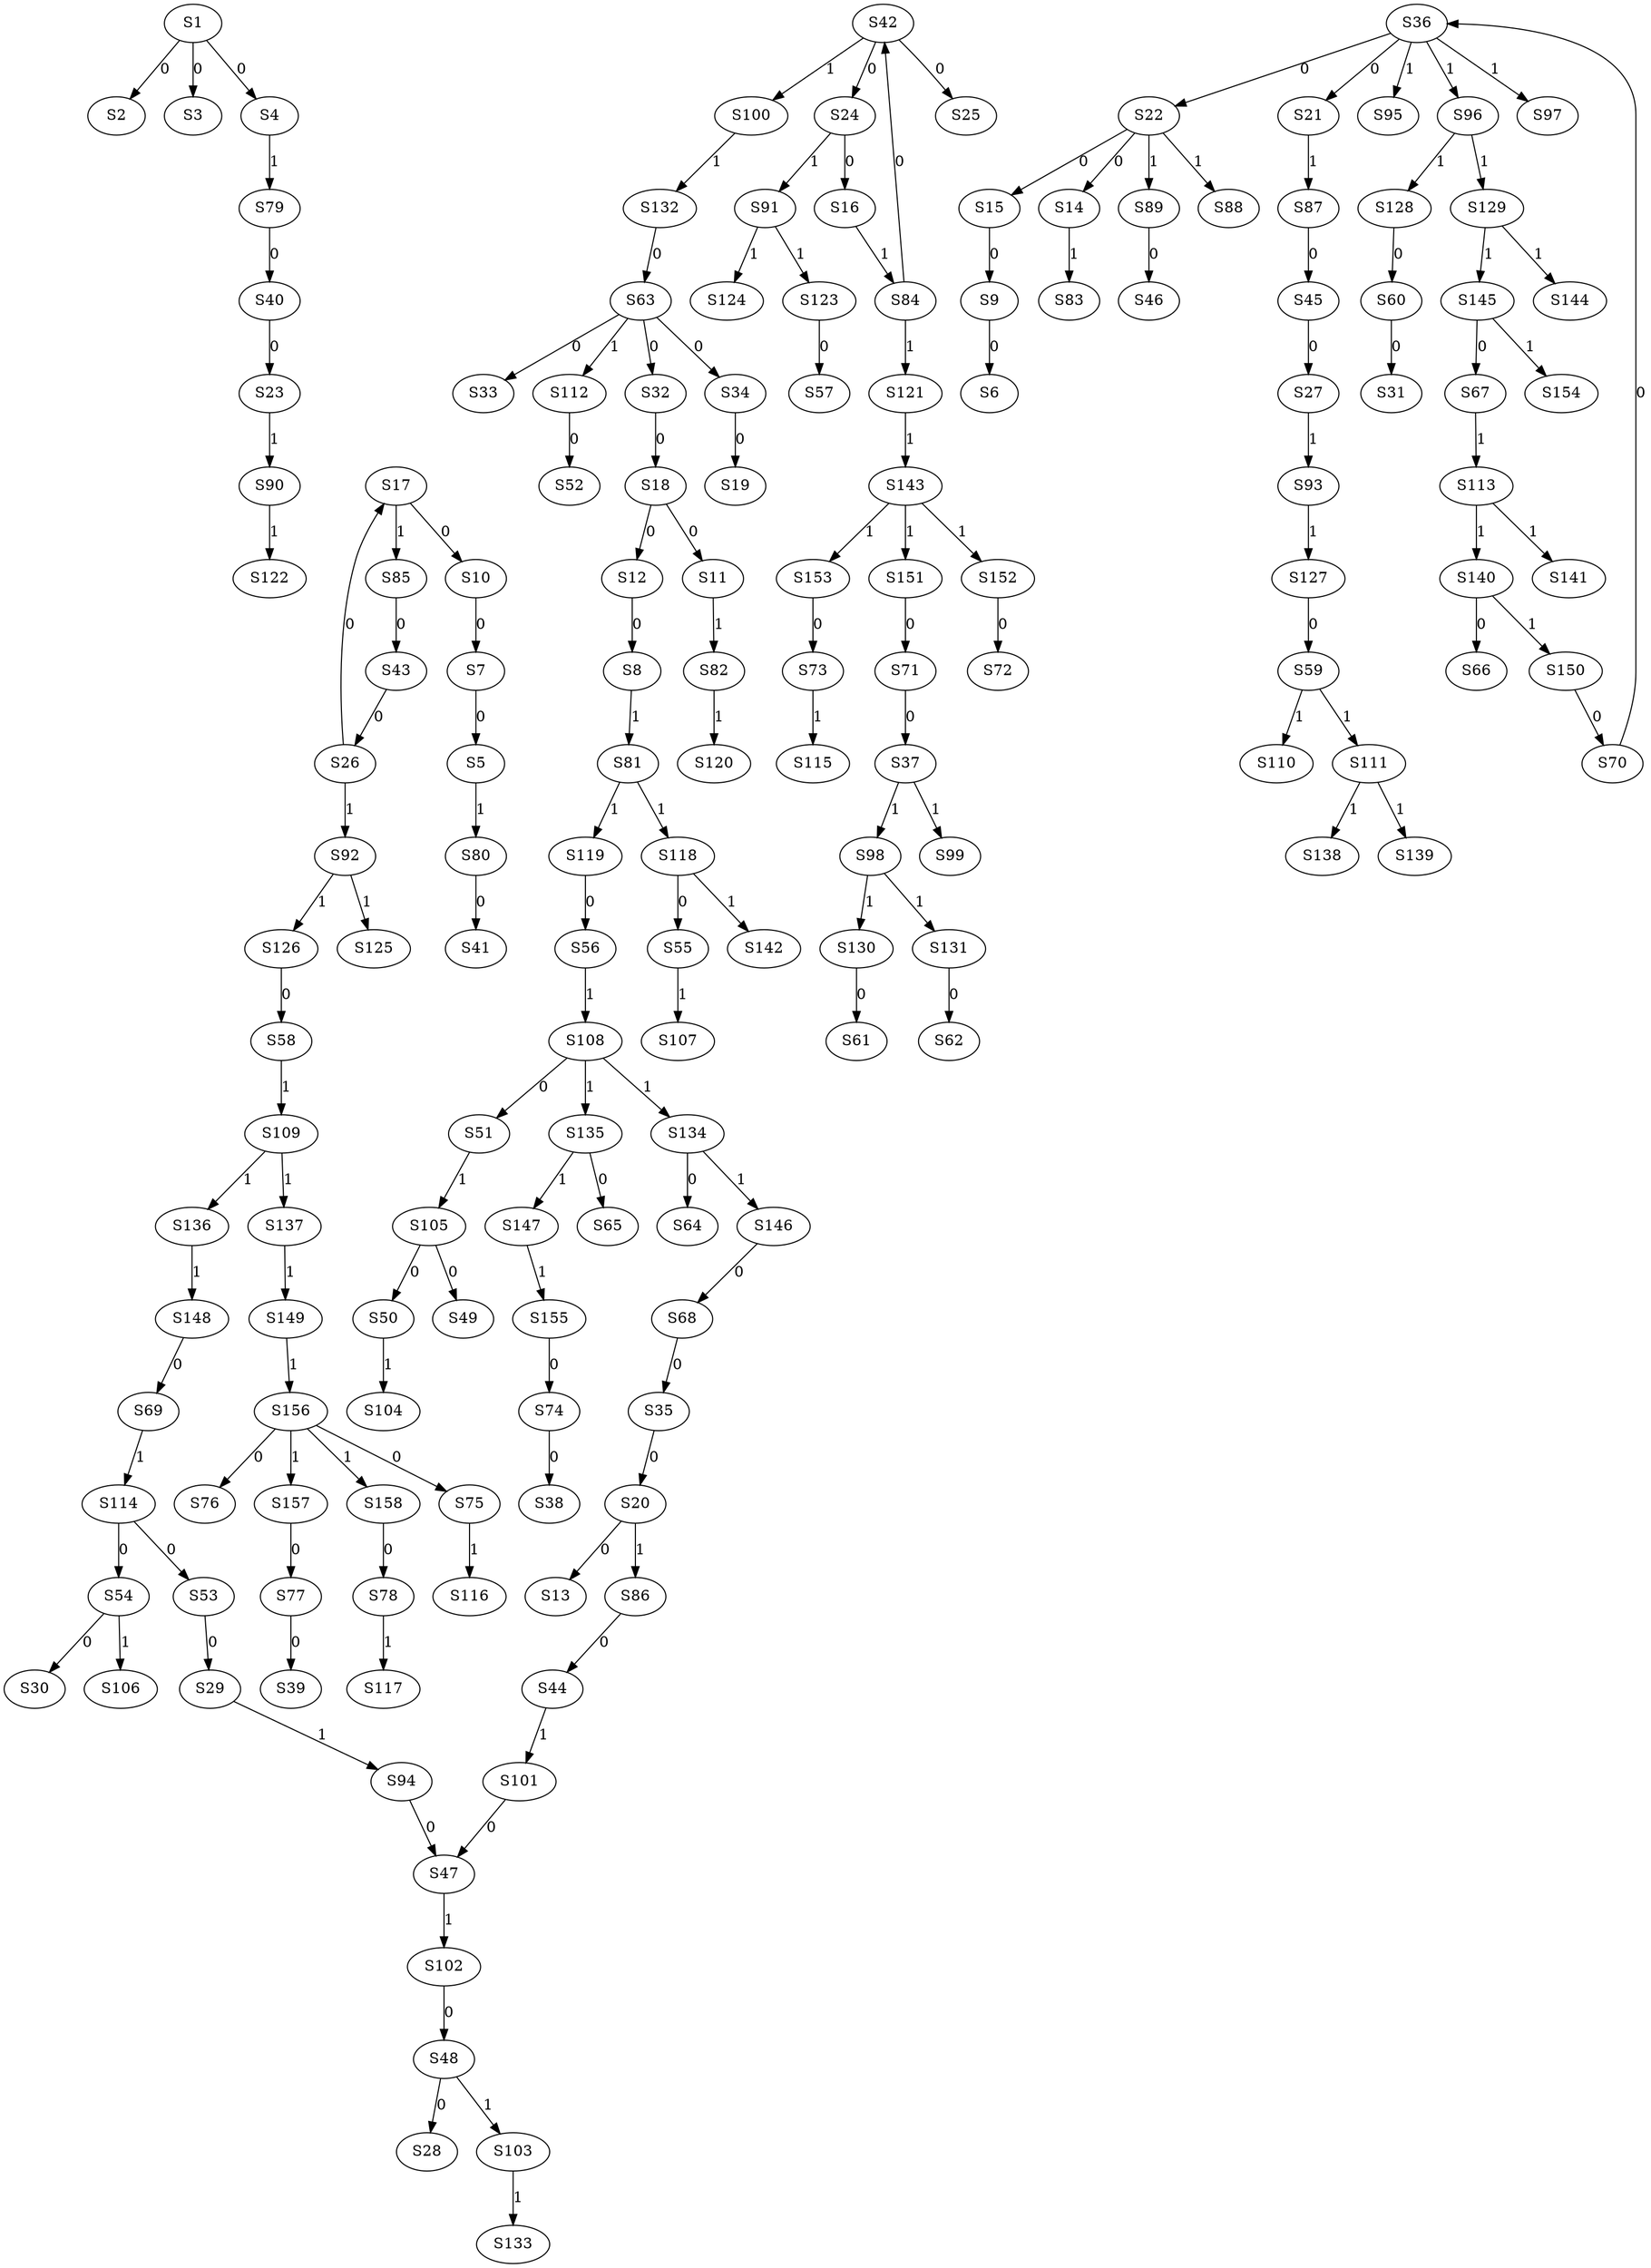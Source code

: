 strict digraph {
	S1 -> S2 [ label = 0 ];
	S1 -> S3 [ label = 0 ];
	S1 -> S4 [ label = 0 ];
	S7 -> S5 [ label = 0 ];
	S9 -> S6 [ label = 0 ];
	S10 -> S7 [ label = 0 ];
	S12 -> S8 [ label = 0 ];
	S15 -> S9 [ label = 0 ];
	S17 -> S10 [ label = 0 ];
	S18 -> S11 [ label = 0 ];
	S18 -> S12 [ label = 0 ];
	S20 -> S13 [ label = 0 ];
	S22 -> S14 [ label = 0 ];
	S22 -> S15 [ label = 0 ];
	S24 -> S16 [ label = 0 ];
	S26 -> S17 [ label = 0 ];
	S32 -> S18 [ label = 0 ];
	S34 -> S19 [ label = 0 ];
	S35 -> S20 [ label = 0 ];
	S36 -> S21 [ label = 0 ];
	S36 -> S22 [ label = 0 ];
	S40 -> S23 [ label = 0 ];
	S42 -> S24 [ label = 0 ];
	S42 -> S25 [ label = 0 ];
	S43 -> S26 [ label = 0 ];
	S45 -> S27 [ label = 0 ];
	S48 -> S28 [ label = 0 ];
	S53 -> S29 [ label = 0 ];
	S54 -> S30 [ label = 0 ];
	S60 -> S31 [ label = 0 ];
	S63 -> S32 [ label = 0 ];
	S63 -> S33 [ label = 0 ];
	S63 -> S34 [ label = 0 ];
	S68 -> S35 [ label = 0 ];
	S70 -> S36 [ label = 0 ];
	S71 -> S37 [ label = 0 ];
	S74 -> S38 [ label = 0 ];
	S77 -> S39 [ label = 0 ];
	S79 -> S40 [ label = 0 ];
	S80 -> S41 [ label = 0 ];
	S84 -> S42 [ label = 0 ];
	S85 -> S43 [ label = 0 ];
	S86 -> S44 [ label = 0 ];
	S87 -> S45 [ label = 0 ];
	S89 -> S46 [ label = 0 ];
	S101 -> S47 [ label = 0 ];
	S102 -> S48 [ label = 0 ];
	S105 -> S49 [ label = 0 ];
	S105 -> S50 [ label = 0 ];
	S108 -> S51 [ label = 0 ];
	S112 -> S52 [ label = 0 ];
	S114 -> S53 [ label = 0 ];
	S114 -> S54 [ label = 0 ];
	S118 -> S55 [ label = 0 ];
	S119 -> S56 [ label = 0 ];
	S123 -> S57 [ label = 0 ];
	S126 -> S58 [ label = 0 ];
	S127 -> S59 [ label = 0 ];
	S128 -> S60 [ label = 0 ];
	S130 -> S61 [ label = 0 ];
	S131 -> S62 [ label = 0 ];
	S132 -> S63 [ label = 0 ];
	S134 -> S64 [ label = 0 ];
	S135 -> S65 [ label = 0 ];
	S140 -> S66 [ label = 0 ];
	S145 -> S67 [ label = 0 ];
	S146 -> S68 [ label = 0 ];
	S148 -> S69 [ label = 0 ];
	S150 -> S70 [ label = 0 ];
	S151 -> S71 [ label = 0 ];
	S152 -> S72 [ label = 0 ];
	S153 -> S73 [ label = 0 ];
	S155 -> S74 [ label = 0 ];
	S156 -> S75 [ label = 0 ];
	S156 -> S76 [ label = 0 ];
	S157 -> S77 [ label = 0 ];
	S158 -> S78 [ label = 0 ];
	S4 -> S79 [ label = 1 ];
	S5 -> S80 [ label = 1 ];
	S8 -> S81 [ label = 1 ];
	S11 -> S82 [ label = 1 ];
	S14 -> S83 [ label = 1 ];
	S16 -> S84 [ label = 1 ];
	S17 -> S85 [ label = 1 ];
	S20 -> S86 [ label = 1 ];
	S21 -> S87 [ label = 1 ];
	S22 -> S88 [ label = 1 ];
	S22 -> S89 [ label = 1 ];
	S23 -> S90 [ label = 1 ];
	S24 -> S91 [ label = 1 ];
	S26 -> S92 [ label = 1 ];
	S27 -> S93 [ label = 1 ];
	S29 -> S94 [ label = 1 ];
	S36 -> S95 [ label = 1 ];
	S36 -> S96 [ label = 1 ];
	S36 -> S97 [ label = 1 ];
	S37 -> S98 [ label = 1 ];
	S37 -> S99 [ label = 1 ];
	S42 -> S100 [ label = 1 ];
	S44 -> S101 [ label = 1 ];
	S47 -> S102 [ label = 1 ];
	S48 -> S103 [ label = 1 ];
	S50 -> S104 [ label = 1 ];
	S51 -> S105 [ label = 1 ];
	S54 -> S106 [ label = 1 ];
	S55 -> S107 [ label = 1 ];
	S56 -> S108 [ label = 1 ];
	S58 -> S109 [ label = 1 ];
	S59 -> S110 [ label = 1 ];
	S59 -> S111 [ label = 1 ];
	S63 -> S112 [ label = 1 ];
	S67 -> S113 [ label = 1 ];
	S69 -> S114 [ label = 1 ];
	S73 -> S115 [ label = 1 ];
	S75 -> S116 [ label = 1 ];
	S78 -> S117 [ label = 1 ];
	S81 -> S118 [ label = 1 ];
	S81 -> S119 [ label = 1 ];
	S82 -> S120 [ label = 1 ];
	S84 -> S121 [ label = 1 ];
	S90 -> S122 [ label = 1 ];
	S91 -> S123 [ label = 1 ];
	S91 -> S124 [ label = 1 ];
	S92 -> S125 [ label = 1 ];
	S92 -> S126 [ label = 1 ];
	S93 -> S127 [ label = 1 ];
	S96 -> S128 [ label = 1 ];
	S96 -> S129 [ label = 1 ];
	S98 -> S130 [ label = 1 ];
	S98 -> S131 [ label = 1 ];
	S100 -> S132 [ label = 1 ];
	S103 -> S133 [ label = 1 ];
	S108 -> S134 [ label = 1 ];
	S108 -> S135 [ label = 1 ];
	S109 -> S136 [ label = 1 ];
	S109 -> S137 [ label = 1 ];
	S111 -> S138 [ label = 1 ];
	S111 -> S139 [ label = 1 ];
	S113 -> S140 [ label = 1 ];
	S113 -> S141 [ label = 1 ];
	S118 -> S142 [ label = 1 ];
	S121 -> S143 [ label = 1 ];
	S129 -> S144 [ label = 1 ];
	S129 -> S145 [ label = 1 ];
	S134 -> S146 [ label = 1 ];
	S135 -> S147 [ label = 1 ];
	S136 -> S148 [ label = 1 ];
	S137 -> S149 [ label = 1 ];
	S140 -> S150 [ label = 1 ];
	S143 -> S151 [ label = 1 ];
	S143 -> S152 [ label = 1 ];
	S143 -> S153 [ label = 1 ];
	S145 -> S154 [ label = 1 ];
	S147 -> S155 [ label = 1 ];
	S149 -> S156 [ label = 1 ];
	S156 -> S157 [ label = 1 ];
	S156 -> S158 [ label = 1 ];
	S94 -> S47 [ label = 0 ];
}